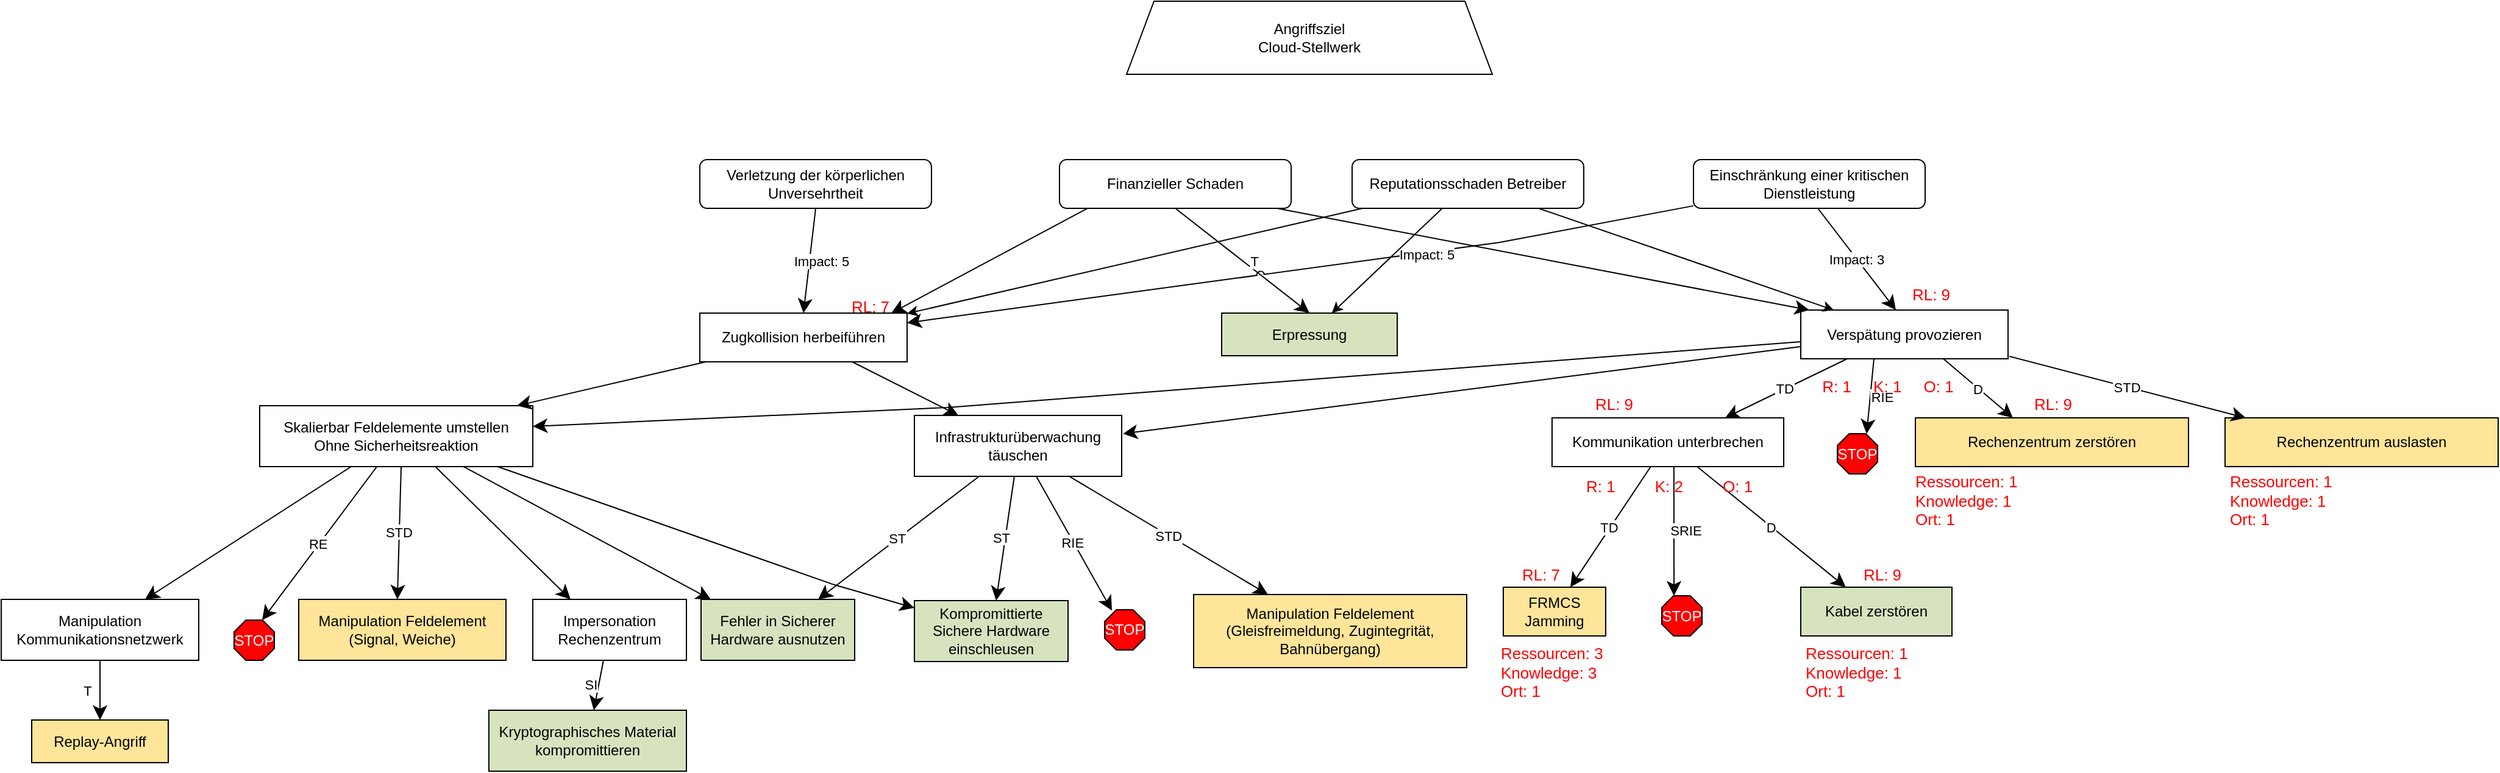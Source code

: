 <mxfile compressed="false" version="15.7.3" type="device">
  <diagram name="Zeichenblatt-1" id="Zeichenblatt-1">
    <mxGraphModel dx="1102" dy="2044" grid="1" gridSize="10" guides="1" tooltips="1" connect="1" arrows="1" fold="1" page="1" pageScale="1" pageWidth="827" pageHeight="1169" math="0" shadow="0">
      <root>
        <mxCell id="0" />
        <mxCell id="1" value="Verbinder" style="" parent="0" />
        <mxCell id="vUpLBa6X5mZJnKH7JWD7-17" value="Skalierbar Feldelemente umstellen&#xa;Ohne Sicherheitsreaktion" style="whiteSpace=wrap;" parent="1" vertex="1">
          <mxGeometry x="454" y="-798" width="224" height="50" as="geometry" />
        </mxCell>
        <mxCell id="vUpLBa6X5mZJnKH7JWD7-18" value="Manipulation Kommunikationsnetzwerk" style="whiteSpace=wrap;" parent="1" vertex="1">
          <mxGeometry x="242" y="-639" width="162" height="50" as="geometry" />
        </mxCell>
        <mxCell id="vUpLBa6X5mZJnKH7JWD7-19" value="Impersonation Rechenzentrum" style="whiteSpace=wrap;" parent="1" vertex="1">
          <mxGeometry x="678" y="-639" width="126" height="50" as="geometry" />
        </mxCell>
        <mxCell id="vUpLBa6X5mZJnKH7JWD7-20" value="Manipulation Feldelement&#xa;(Signal, Weiche)" style="fillColor=#fee599;whiteSpace=wrap;" parent="1" vertex="1">
          <mxGeometry x="486" y="-639" width="170" height="50" as="geometry" />
        </mxCell>
        <mxCell id="vUpLBa6X5mZJnKH7JWD7-21" value="Kryptographisches Material kompromittieren" style="fillColor=#d7e3bf;whiteSpace=wrap;" parent="1" vertex="1">
          <mxGeometry x="642" y="-548" width="162" height="50" as="geometry" />
        </mxCell>
        <mxCell id="vUpLBa6X5mZJnKH7JWD7-23" value="Replay-Angriff" style="fillColor=#fee599;whiteSpace=wrap;" parent="1" vertex="1">
          <mxGeometry x="267" y="-540" width="112" height="35" as="geometry" />
        </mxCell>
        <mxCell id="vUpLBa6X5mZJnKH7JWD7-24" value="Infrastrukturüberwachung täuschen" style="whiteSpace=wrap;" parent="1" vertex="1">
          <mxGeometry x="991" y="-790" width="170" height="50" as="geometry" />
        </mxCell>
        <mxCell id="vUpLBa6X5mZJnKH7JWD7-25" value="Manipulation Feldelement&#xa;(Gleisfreimeldung, Zugintegrität, Bahnübergang)" style="fillColor=#fee599;whiteSpace=wrap;" parent="1" vertex="1">
          <mxGeometry x="1220" y="-643" width="224" height="60" as="geometry" />
        </mxCell>
        <mxCell id="vUpLBa6X5mZJnKH7JWD7-26" value="Kommunikation unterbrechen" style="whiteSpace=wrap;" parent="1" vertex="1">
          <mxGeometry x="1514" y="-788" width="190" height="40" as="geometry" />
        </mxCell>
        <mxCell id="vUpLBa6X5mZJnKH7JWD7-27" value="Rechenzentrum zerstören" style="fillColor=#fee599;whiteSpace=wrap;" parent="1" vertex="1">
          <mxGeometry x="1812" y="-788" width="224" height="40" as="geometry" />
        </mxCell>
        <mxCell id="vUpLBa6X5mZJnKH7JWD7-28" value="FRMCS Jamming" style="fillColor=#fee599;whiteSpace=wrap;" parent="1" vertex="1">
          <mxGeometry x="1474" y="-649" width="84" height="40" as="geometry" />
        </mxCell>
        <object label="Kabel zerstören" Ressourcen="1" Knowledge="1" Ort="2" id="vUpLBa6X5mZJnKH7JWD7-29">
          <mxCell style="fillColor=#d7e3bf;whiteSpace=wrap;" parent="1" vertex="1">
            <mxGeometry x="1718" y="-649" width="124" height="40" as="geometry" />
          </mxCell>
        </object>
        <mxCell id="vUpLBa6X5mZJnKH7JWD7-35" value="Fehler in Sicherer Hardware ausnutzen" style="fillColor=#d7e3bf;whiteSpace=wrap;" parent="1" vertex="1">
          <mxGeometry x="816" y="-639" width="126" height="50" as="geometry" />
        </mxCell>
        <mxCell id="vUpLBa6X5mZJnKH7JWD7-36" value="Kompromittierte Sichere Hardware einschleusen" style="fillColor=#d7e3bf;whiteSpace=wrap;" parent="1" vertex="1">
          <mxGeometry x="991" y="-638" width="126" height="50" as="geometry" />
        </mxCell>
        <mxCell id="vUpLBa6X5mZJnKH7JWD7-37" value="Rechenzentrum auslasten" style="fillColor=#fee599;whiteSpace=wrap;" parent="1" vertex="1">
          <mxGeometry x="2066" y="-788" width="224" height="40" as="geometry" />
        </mxCell>
        <object label="Zugkollision herbeiführen" id="vUpLBa6X5mZJnKH7JWD7-39">
          <ag_attributes />
          <ag_computed_attributes />
          <mxCell style="whiteSpace=wrap;" parent="1" vertex="1">
            <mxGeometry x="815" y="-874" width="170" height="40" as="geometry" />
          </mxCell>
        </object>
        <object label="Verspätung provozieren" id="vUpLBa6X5mZJnKH7JWD7-40">
          <ag_attributes />
          <ag_computed_attributes />
          <mxCell style="whiteSpace=wrap;" parent="1" vertex="1">
            <mxGeometry x="1718" y="-876.5" width="170" height="40" as="geometry" />
          </mxCell>
        </object>
        <object label="Verletzung der körperlichen Unversehrtheit" id="vUpLBa6X5mZJnKH7JWD7-41">
          <ag_attributes />
          <ag_computed_attributes />
          <mxCell style="rounded=1;whiteSpace=wrap;" parent="1" vertex="1">
            <mxGeometry x="815" y="-1000" width="190" height="40" as="geometry" />
          </mxCell>
        </object>
        <object label="Einschränkung einer kritischen Dienstleistung" id="vUpLBa6X5mZJnKH7JWD7-42">
          <ag_attributes />
          <ag_computed_attributes />
          <mxCell style="rounded=1;whiteSpace=wrap;" parent="1" vertex="1">
            <mxGeometry x="1630" y="-1000" width="190" height="40" as="geometry" />
          </mxCell>
        </object>
        <object label="Erpressung" id="vUpLBa6X5mZJnKH7JWD7-43">
          <ag_attributes />
          <ag_computed_attributes />
          <mxCell style="fillColor=#d7e3bf;whiteSpace=wrap;" parent="1" vertex="1">
            <mxGeometry x="1243" y="-874" width="144" height="35" as="geometry" />
          </mxCell>
        </object>
        <mxCell id="vUpLBa6X5mZJnKH7JWD7-44" value="STOP" style="verticalAlign=middle;align=center;fillColor=#ff0000;gradientColor=none;shape=stencil(jZLBDoIwDIafpldSugPhjPgeJAy3ODcypuLbu9kYEBPY7W/7dfnbDkQzqW6UQDgF767yqfugQJyASFslvQ5RgWhBNIPz8uLd3fYcj10ik7q5R3ph5r4Ki6pMXYQvzuAnOjNstF3BVBdU58L4Ay6tGfBiKtNGiTtG/kfcxb/FTDNb/GDQg31HsVxq0Mbwodf17WVjin+FaN8=);strokeColor=#000000;labelBackgroundColor=none;rounded=0;whiteSpace=wrap;fontColor=#FFFFFF;" parent="1" vertex="1">
          <mxGeometry x="1748" y="-775" width="33" height="33" as="geometry" />
        </mxCell>
        <mxCell id="vUpLBa6X5mZJnKH7JWD7-45" value="STOP" style="verticalAlign=middle;align=center;fillColor=#ff0000;gradientColor=none;shape=stencil(jZLBDoIwDIafpldSugPhjPgeJAy3ODcypuLbu9kYEBPY7W/7dfnbDkQzqW6UQDgF767yqfugQJyASFslvQ5RgWhBNIPz8uLd3fYcj10ik7q5R3ph5r4Ki6pMXYQvzuAnOjNstF3BVBdU58L4Ay6tGfBiKtNGiTtG/kfcxb/FTDNb/GDQg31HsVxq0Mbwodf17WVjin+FaN8=);strokeColor=#000000;labelBackgroundColor=none;rounded=0;whiteSpace=wrap;fontColor=#FFFFFF;" parent="1" vertex="1">
          <mxGeometry x="1604" y="-642" width="33" height="33" as="geometry" />
        </mxCell>
        <mxCell id="vUpLBa6X5mZJnKH7JWD7-46" value="STOP" style="verticalAlign=middle;align=center;fillColor=#ff0000;gradientColor=none;shape=stencil(jZLBDoIwDIafpldSugPhjPgeJAy3ODcypuLbu9kYEBPY7W/7dfnbDkQzqW6UQDgF767yqfugQJyASFslvQ5RgWhBNIPz8uLd3fYcj10ik7q5R3ph5r4Ki6pMXYQvzuAnOjNstF3BVBdU58L4Ay6tGfBiKtNGiTtG/kfcxb/FTDNb/GDQg31HsVxq0Mbwodf17WVjin+FaN8=);strokeColor=#000000;labelBackgroundColor=none;rounded=0;whiteSpace=wrap;fontColor=#FFFFFF;" parent="1" vertex="1">
          <mxGeometry x="433" y="-622" width="33" height="33" as="geometry" />
        </mxCell>
        <mxCell id="vUpLBa6X5mZJnKH7JWD7-47" value="STOP" style="verticalAlign=middle;align=center;fillColor=#ff0000;gradientColor=none;shape=stencil(jZLBDoIwDIafpldSugPhjPgeJAy3ODcypuLbu9kYEBPY7W/7dfnbDkQzqW6UQDgF767yqfugQJyASFslvQ5RgWhBNIPz8uLd3fYcj10ik7q5R3ph5r4Ki6pMXYQvzuAnOjNstF3BVBdU58L4Ay6tGfBiKtNGiTtG/kfcxb/FTDNb/GDQg31HsVxq0Mbwodf17WVjin+FaN8=);strokeColor=#000000;labelBackgroundColor=none;rounded=0;whiteSpace=wrap;fontColor=#FFFFFF;" parent="1" vertex="1">
          <mxGeometry x="1147" y="-630.5" width="33" height="33" as="geometry" />
        </mxCell>
        <mxCell id="vUpLBa6X5mZJnKH7JWD7-48" value="RE" style="edgeStyle=none;startArrow=none;endArrow=classic;startSize=9;endSize=9;spacingTop=0;spacingBottom=0;spacingLeft=0;spacingRight=0;verticalAlign=middle;labelBackgroundColor=#ffffff;rounded=0;align=center;exitX=0.429;exitY=1;exitDx=0;exitDy=0;exitPerimeter=0;entryX=0.697;entryY=0;entryDx=0;entryDy=0;entryPerimeter=0;endFill=1;" parent="1" source="vUpLBa6X5mZJnKH7JWD7-17" target="vUpLBa6X5mZJnKH7JWD7-46" edge="1">
          <mxGeometry relative="1" as="geometry">
            <mxPoint x="-1" as="offset" />
            <Array as="points" />
          </mxGeometry>
        </mxCell>
        <mxCell id="vUpLBa6X5mZJnKH7JWD7-49" value="RIE" style="edgeStyle=none;startArrow=none;endArrow=classic;startSize=9;endSize=9;spacingTop=0;spacingBottom=0;spacingLeft=0;spacingRight=0;verticalAlign=middle;labelBackgroundColor=#ffffff;rounded=0;align=center;exitX=0.588;exitY=1;exitDx=0;exitDy=0;exitPerimeter=0;entryX=0.182;entryY=0.021;entryDx=0;entryDy=0;entryPerimeter=0;endFill=1;" parent="1" source="vUpLBa6X5mZJnKH7JWD7-24" target="vUpLBa6X5mZJnKH7JWD7-47" edge="1">
          <mxGeometry relative="1" as="geometry">
            <mxPoint x="-1" y="-1" as="offset" />
            <Array as="points" />
          </mxGeometry>
        </mxCell>
        <mxCell id="vUpLBa6X5mZJnKH7JWD7-50" value="SRIE" style="edgeStyle=none;startArrow=none;endArrow=classic;startSize=9;endSize=9;spacingTop=0;spacingBottom=0;spacingLeft=0;spacingRight=0;verticalAlign=middle;labelBackgroundColor=#ffffff;rounded=0;align=center;exitX=0.526;exitY=1;exitDx=0;exitDy=0;exitPerimeter=0;entryX=0.303;entryY=0;entryDx=0;entryDy=0;entryPerimeter=0;endFill=1;" parent="1" source="vUpLBa6X5mZJnKH7JWD7-26" target="vUpLBa6X5mZJnKH7JWD7-45" edge="1">
          <mxGeometry relative="1" as="geometry">
            <mxPoint x="10" y="-1" as="offset" />
            <Array as="points" />
          </mxGeometry>
        </mxCell>
        <mxCell id="vUpLBa6X5mZJnKH7JWD7-51" value="RIE" style="edgeStyle=none;startArrow=none;endArrow=classic;startSize=9;endSize=9;spacingTop=0;spacingBottom=0;spacingLeft=0;spacingRight=0;verticalAlign=middle;labelBackgroundColor=#ffffff;rounded=0;align=center;exitX=0.353;exitY=1;exitDx=0;exitDy=0;exitPerimeter=0;entryX=0.727;entryY=0;entryDx=0;entryDy=0;entryPerimeter=0;endFill=1;" parent="1" source="vUpLBa6X5mZJnKH7JWD7-40" target="vUpLBa6X5mZJnKH7JWD7-44" edge="1">
          <mxGeometry relative="1" as="geometry">
            <mxPoint x="10" as="offset" />
            <Array as="points" />
          </mxGeometry>
        </mxCell>
        <mxCell id="vUpLBa6X5mZJnKH7JWD7-52" style="edgeStyle=none;startArrow=none;endArrow=classic;startSize=9;endSize=9;spacingTop=0;spacingBottom=0;spacingLeft=0;spacingRight=0;verticalAlign=middle;labelBackgroundColor=#ffffff;rounded=0;exitX=0.335;exitY=1;exitDx=0;exitDy=0;exitPerimeter=0;entryX=0.728;entryY=0;entryDx=0;entryDy=0;entryPerimeter=0;endFill=1;" parent="1" source="vUpLBa6X5mZJnKH7JWD7-17" target="vUpLBa6X5mZJnKH7JWD7-18" edge="1">
          <mxGeometry relative="1" as="geometry">
            <mxPoint y="-1" as="offset" />
            <Array as="points" />
          </mxGeometry>
        </mxCell>
        <mxCell id="vUpLBa6X5mZJnKH7JWD7-53" style="edgeStyle=none;startArrow=none;endArrow=classic;startSize=9;endSize=9;spacingTop=0;spacingBottom=0;spacingLeft=0;spacingRight=0;verticalAlign=middle;labelBackgroundColor=#ffffff;rounded=0;exitX=0.746;exitY=1;exitDx=0;exitDy=0;exitPerimeter=0;entryX=0.063;entryY=0;entryDx=0;entryDy=0;entryPerimeter=0;endFill=1;" parent="1" source="vUpLBa6X5mZJnKH7JWD7-17" target="vUpLBa6X5mZJnKH7JWD7-35" edge="1">
          <mxGeometry relative="1" as="geometry">
            <mxPoint as="offset" />
            <Array as="points" />
          </mxGeometry>
        </mxCell>
        <mxCell id="vUpLBa6X5mZJnKH7JWD7-54" value="STD" style="edgeStyle=none;startArrow=none;endArrow=classic;startSize=9;endSize=9;spacingTop=0;spacingBottom=0;spacingLeft=0;spacingRight=0;verticalAlign=middle;labelBackgroundColor=#ffffff;rounded=0;align=center;exitX=0.518;exitY=1;exitDx=0;exitDy=0;exitPerimeter=0;entryX=0.476;entryY=0;entryDx=0;entryDy=0;entryPerimeter=0;endFill=1;" parent="1" source="vUpLBa6X5mZJnKH7JWD7-17" target="vUpLBa6X5mZJnKH7JWD7-20" edge="1">
          <mxGeometry relative="1" as="geometry">
            <mxPoint y="-1" as="offset" />
            <Array as="points" />
          </mxGeometry>
        </mxCell>
        <mxCell id="vUpLBa6X5mZJnKH7JWD7-55" value="SI" style="edgeStyle=none;startArrow=none;endArrow=classic;startSize=9;endSize=9;spacingTop=0;spacingBottom=0;spacingLeft=0;spacingRight=0;verticalAlign=middle;labelBackgroundColor=#FFFFFF;rounded=0;align=center;exitX=0.46;exitY=1;exitDx=0;exitDy=0;exitPerimeter=0;entryX=0.531;entryY=0;entryDx=0;entryDy=0;entryPerimeter=0;endFill=1;" parent="1" source="vUpLBa6X5mZJnKH7JWD7-19" target="vUpLBa6X5mZJnKH7JWD7-21" edge="1">
          <mxGeometry relative="1" as="geometry">
            <mxPoint x="-6" y="-1" as="offset" />
            <Array as="points" />
          </mxGeometry>
        </mxCell>
        <mxCell id="vUpLBa6X5mZJnKH7JWD7-56" value="T" style="edgeStyle=none;startArrow=none;endArrow=classic;startSize=9;endSize=9;spacingTop=0;spacingBottom=0;spacingLeft=0;spacingRight=0;verticalAlign=middle;labelBackgroundColor=#ffffff;rounded=0;align=center;exitX=0.5;exitY=1;exitDx=0;exitDy=0;exitPerimeter=0;entryX=0.5;entryY=0;entryDx=0;entryDy=0;entryPerimeter=0;endFill=1;" parent="1" source="vUpLBa6X5mZJnKH7JWD7-38" target="vUpLBa6X5mZJnKH7JWD7-43" edge="1">
          <mxGeometry relative="1" as="geometry">
            <mxPoint x="10" as="offset" />
            <Array as="points" />
          </mxGeometry>
        </mxCell>
        <mxCell id="vUpLBa6X5mZJnKH7JWD7-57" style="edgeStyle=none;startArrow=none;endArrow=classic;startSize=9;endSize=9;spacingTop=0;spacingBottom=0;spacingLeft=0;spacingRight=0;verticalAlign=middle;labelBackgroundColor=#ffffff;rounded=0;exitX=0;exitY=0.65;exitDx=0;exitDy=0;exitPerimeter=0;entryX=1;entryY=0.34;entryDx=0;entryDy=0;entryPerimeter=0;jumpStyle=arc;endFill=1;" parent="1" source="vUpLBa6X5mZJnKH7JWD7-40" target="vUpLBa6X5mZJnKH7JWD7-17" edge="1">
          <mxGeometry relative="1" as="geometry">
            <mxPoint y="-1" as="offset" />
            <Array as="points">
              <mxPoint x="1018.32" y="-796.56" />
            </Array>
          </mxGeometry>
        </mxCell>
        <mxCell id="vUpLBa6X5mZJnKH7JWD7-58" style="edgeStyle=none;startArrow=none;endArrow=classic;startSize=9;endSize=9;spacingTop=0;spacingBottom=0;spacingLeft=0;spacingRight=0;verticalAlign=middle;labelBackgroundColor=#ffffff;rounded=0;exitX=0;exitY=0.75;exitDx=0;exitDy=0;exitPerimeter=0;entryX=1.006;entryY=0.3;entryDx=0;entryDy=0;entryPerimeter=0;endFill=1;" parent="1" source="vUpLBa6X5mZJnKH7JWD7-40" target="vUpLBa6X5mZJnKH7JWD7-24" edge="1">
          <mxGeometry relative="1" as="geometry">
            <mxPoint x="-1" as="offset" />
            <Array as="points" />
          </mxGeometry>
        </mxCell>
        <mxCell id="vUpLBa6X5mZJnKH7JWD7-59" style="edgeStyle=none;startArrow=none;endArrow=classic;startSize=9;endSize=9;spacingTop=0;spacingBottom=0;spacingLeft=0;spacingRight=0;verticalAlign=middle;labelBackgroundColor=#ffffff;rounded=0;entryX=1;entryY=0.2;entryDx=0;entryDy=0;entryPerimeter=0;jumpStyle=arc;endFill=1;" parent="1" source="vUpLBa6X5mZJnKH7JWD7-42" target="vUpLBa6X5mZJnKH7JWD7-39" edge="1">
          <mxGeometry relative="1" as="geometry">
            <mxPoint x="-1" as="offset" />
            <Array as="points">
              <mxPoint x="1470.74" y="-931.97" />
              <mxPoint x="1318.28" y="-911.23" />
            </Array>
          </mxGeometry>
        </mxCell>
        <mxCell id="1hsjjzjon8IFMJkLqkHS-3" value="Impact: 5" style="edgeLabel;html=1;align=center;verticalAlign=middle;resizable=0;points=[];" parent="vUpLBa6X5mZJnKH7JWD7-59" vertex="1" connectable="0">
          <mxGeometry x="-0.316" y="2" relative="1" as="geometry">
            <mxPoint as="offset" />
          </mxGeometry>
        </mxCell>
        <mxCell id="vUpLBa6X5mZJnKH7JWD7-60" value="Impact: 3" style="edgeStyle=none;startArrow=none;endArrow=classic;startSize=9;endSize=9;spacingTop=0;spacingBottom=0;spacingLeft=0;spacingRight=0;verticalAlign=middle;labelBackgroundColor=#ffffff;rounded=0;exitX=0.537;exitY=1;exitDx=0;exitDy=0;exitPerimeter=0;entryX=0.459;entryY=0;entryDx=0;entryDy=0;entryPerimeter=0;endFill=1;" parent="1" source="vUpLBa6X5mZJnKH7JWD7-42" target="vUpLBa6X5mZJnKH7JWD7-40" edge="1">
          <mxGeometry relative="1" as="geometry">
            <mxPoint as="offset" />
            <Array as="points" />
          </mxGeometry>
        </mxCell>
        <mxCell id="vUpLBa6X5mZJnKH7JWD7-61" value="Impact: 5" style="edgeStyle=none;startArrow=none;endArrow=classic;startSize=9;endSize=9;spacingTop=0;spacingBottom=0;spacingLeft=0;spacingRight=0;verticalAlign=middle;labelBackgroundColor=#ffffff;rounded=0;exitX=0.5;exitY=1;exitDx=0;exitDy=0;exitPerimeter=0;entryX=0.5;entryY=0;entryDx=0;entryDy=0;entryPerimeter=0;endFill=1;" parent="1" source="vUpLBa6X5mZJnKH7JWD7-41" target="vUpLBa6X5mZJnKH7JWD7-39" edge="1">
          <mxGeometry relative="1" as="geometry">
            <mxPoint x="10" as="offset" />
            <Array as="points" />
          </mxGeometry>
        </mxCell>
        <mxCell id="vUpLBa6X5mZJnKH7JWD7-62" style="edgeStyle=none;startArrow=none;endArrow=classic;startSize=9;endSize=9;spacingTop=0;spacingBottom=0;spacingLeft=0;spacingRight=0;verticalAlign=middle;labelBackgroundColor=#ffffff;rounded=0;exitX=0.911;exitY=0.975;exitDx=0;exitDy=0;exitPerimeter=0;entryX=0.041;entryY=0;entryDx=0;entryDy=0;entryPerimeter=0;endFill=1;" parent="1" source="vUpLBa6X5mZJnKH7JWD7-38" target="vUpLBa6X5mZJnKH7JWD7-40" edge="1">
          <mxGeometry relative="1" as="geometry">
            <mxPoint as="offset" />
            <Array as="points" />
          </mxGeometry>
        </mxCell>
        <mxCell id="vUpLBa6X5mZJnKH7JWD7-63" style="edgeStyle=none;startArrow=none;endArrow=classic;startSize=9;endSize=9;spacingTop=0;spacingBottom=0;spacingLeft=0;spacingRight=0;verticalAlign=middle;labelBackgroundColor=#ffffff;rounded=0;exitX=0.121;exitY=1;exitDx=0;exitDy=0;exitPerimeter=0;entryX=0.924;entryY=0;entryDx=0;entryDy=0;entryPerimeter=0;endFill=1;" parent="1" source="vUpLBa6X5mZJnKH7JWD7-38" target="vUpLBa6X5mZJnKH7JWD7-39" edge="1">
          <mxGeometry relative="1" as="geometry">
            <mxPoint x="-1" as="offset" />
            <Array as="points" />
          </mxGeometry>
        </mxCell>
        <mxCell id="vUpLBa6X5mZJnKH7JWD7-64" value="STD" style="edgeStyle=none;startArrow=none;endArrow=classic;startSize=9;endSize=9;spacingTop=0;spacingBottom=0;spacingLeft=0;spacingRight=0;verticalAlign=middle;labelBackgroundColor=#ffffff;rounded=0;align=center;exitX=1.006;exitY=0.95;exitDx=0;exitDy=0;exitPerimeter=0;entryX=0.076;entryY=0;entryDx=0;entryDy=0;entryPerimeter=0;endFill=1;" parent="1" source="vUpLBa6X5mZJnKH7JWD7-40" target="vUpLBa6X5mZJnKH7JWD7-37" edge="1">
          <mxGeometry relative="1" as="geometry">
            <mxPoint as="offset" />
            <Array as="points" />
          </mxGeometry>
        </mxCell>
        <mxCell id="vUpLBa6X5mZJnKH7JWD7-65" value="ST" style="edgeStyle=none;startArrow=none;endArrow=classic;startSize=9;endSize=9;spacingTop=0;spacingBottom=0;spacingLeft=0;spacingRight=0;verticalAlign=middle;labelBackgroundColor=#ffffff;rounded=0;align=center;exitX=0.312;exitY=1;exitDx=0;exitDy=0;exitPerimeter=0;entryX=0.762;entryY=0;entryDx=0;entryDy=0;entryPerimeter=0;endFill=1;" parent="1" source="vUpLBa6X5mZJnKH7JWD7-24" target="vUpLBa6X5mZJnKH7JWD7-35" edge="1">
          <mxGeometry relative="1" as="geometry">
            <mxPoint x="-1" as="offset" />
            <Array as="points" />
          </mxGeometry>
        </mxCell>
        <mxCell id="vUpLBa6X5mZJnKH7JWD7-66" value="ST" style="edgeStyle=none;startArrow=none;endArrow=classic;startSize=9;endSize=9;spacingTop=0;spacingBottom=0;spacingLeft=0;spacingRight=0;verticalAlign=middle;labelBackgroundColor=#ffffff;rounded=0;align=center;exitX=0.482;exitY=1;exitDx=0;exitDy=0;exitPerimeter=0;entryX=0.532;entryY=0;entryDx=0;entryDy=0;entryPerimeter=0;endFill=1;" parent="1" source="vUpLBa6X5mZJnKH7JWD7-24" target="vUpLBa6X5mZJnKH7JWD7-36" edge="1">
          <mxGeometry relative="1" as="geometry">
            <mxPoint x="-3" y="-1" as="offset" />
            <Array as="points" />
          </mxGeometry>
        </mxCell>
        <mxCell id="vUpLBa6X5mZJnKH7JWD7-67" style="edgeStyle=none;startArrow=none;endArrow=classic;startSize=9;endSize=9;spacingTop=0;spacingBottom=0;spacingLeft=0;spacingRight=0;verticalAlign=middle;labelBackgroundColor=#ffffff;rounded=0;exitX=0.871;exitY=1;exitDx=0;exitDy=0;exitPerimeter=0;entryX=0;entryY=0.12;entryDx=0;entryDy=0;entryPerimeter=0;jumpStyle=arc;endFill=1;" parent="1" source="vUpLBa6X5mZJnKH7JWD7-17" target="vUpLBa6X5mZJnKH7JWD7-36" edge="1">
          <mxGeometry relative="1" as="geometry">
            <mxPoint as="offset" />
            <Array as="points">
              <mxPoint x="924.28" y="-651.34" />
            </Array>
          </mxGeometry>
        </mxCell>
        <mxCell id="vUpLBa6X5mZJnKH7JWD7-68" style="edgeStyle=none;startArrow=none;endArrow=classic;startSize=9;endSize=9;spacingTop=0;spacingBottom=0;spacingLeft=0;spacingRight=0;verticalAlign=middle;labelBackgroundColor=#ffffff;rounded=0;exitX=0.643;exitY=1;exitDx=0;exitDy=0;exitPerimeter=0;entryX=0.246;entryY=0;entryDx=0;entryDy=0;entryPerimeter=0;endFill=1;" parent="1" source="vUpLBa6X5mZJnKH7JWD7-17" target="vUpLBa6X5mZJnKH7JWD7-19" edge="1">
          <mxGeometry relative="1" as="geometry">
            <mxPoint as="offset" />
            <Array as="points" />
          </mxGeometry>
        </mxCell>
        <mxCell id="vUpLBa6X5mZJnKH7JWD7-69" value="D" style="edgeStyle=none;startArrow=none;endArrow=classic;startSize=9;endSize=9;spacingTop=0;spacingBottom=0;spacingLeft=0;spacingRight=0;verticalAlign=middle;labelBackgroundColor=#ffffff;rounded=0;align=center;exitX=0.626;exitY=1;exitDx=0;exitDy=0;exitPerimeter=0;entryX=0.298;entryY=0;entryDx=0;entryDy=0;entryPerimeter=0;endFill=1;" parent="1" source="vUpLBa6X5mZJnKH7JWD7-26" target="vUpLBa6X5mZJnKH7JWD7-29" edge="1">
          <mxGeometry relative="1" as="geometry">
            <mxPoint as="offset" />
            <Array as="points" />
          </mxGeometry>
        </mxCell>
        <mxCell id="vUpLBa6X5mZJnKH7JWD7-70" value="TD" style="edgeStyle=none;startArrow=none;endArrow=classic;startSize=9;endSize=9;spacingTop=0;spacingBottom=0;spacingLeft=0;spacingRight=0;verticalAlign=middle;labelBackgroundColor=#ffffff;rounded=0;align=center;exitX=0.426;exitY=1;exitDx=0;exitDy=0;exitPerimeter=0;entryX=0.655;entryY=0;entryDx=0;entryDy=0;entryPerimeter=0;endFill=1;" parent="1" source="vUpLBa6X5mZJnKH7JWD7-26" target="vUpLBa6X5mZJnKH7JWD7-28" edge="1">
          <mxGeometry relative="1" as="geometry">
            <mxPoint x="-1" as="offset" />
            <Array as="points" />
          </mxGeometry>
        </mxCell>
        <mxCell id="vUpLBa6X5mZJnKH7JWD7-71" value="D" style="edgeStyle=none;startArrow=none;endArrow=classic;startSize=9;endSize=9;spacingTop=0;spacingBottom=0;spacingLeft=0;spacingRight=0;verticalAlign=middle;labelBackgroundColor=#ffffff;rounded=0;align=center;exitX=0.688;exitY=1;exitDx=0;exitDy=0;exitPerimeter=0;entryX=0.357;entryY=0;entryDx=0;entryDy=0;entryPerimeter=0;endFill=1;" parent="1" source="vUpLBa6X5mZJnKH7JWD7-40" target="vUpLBa6X5mZJnKH7JWD7-27" edge="1">
          <mxGeometry relative="1" as="geometry">
            <mxPoint as="offset" />
            <Array as="points" />
          </mxGeometry>
        </mxCell>
        <mxCell id="vUpLBa6X5mZJnKH7JWD7-72" value="TD" style="edgeStyle=none;startArrow=none;endArrow=classic;startSize=9;endSize=9;spacingTop=0;spacingBottom=0;spacingLeft=0;spacingRight=0;verticalAlign=middle;labelBackgroundColor=#ffffff;rounded=0;align=center;exitX=0.224;exitY=1;exitDx=0;exitDy=0;exitPerimeter=0;entryX=0.747;entryY=0;entryDx=0;entryDy=0;entryPerimeter=0;endFill=1;" parent="1" source="vUpLBa6X5mZJnKH7JWD7-40" target="vUpLBa6X5mZJnKH7JWD7-26" edge="1">
          <mxGeometry relative="1" as="geometry">
            <mxPoint x="-1" as="offset" />
            <Array as="points" />
          </mxGeometry>
        </mxCell>
        <mxCell id="vUpLBa6X5mZJnKH7JWD7-73" value="STD" style="edgeStyle=none;startArrow=none;endArrow=classic;startSize=9;endSize=9;spacingTop=0;spacingBottom=0;spacingLeft=0;spacingRight=0;verticalAlign=middle;labelBackgroundColor=#ffffff;rounded=0;align=center;exitX=0.747;exitY=1;exitDx=0;exitDy=0;exitPerimeter=0;entryX=0.272;entryY=0;entryDx=0;entryDy=0;entryPerimeter=0;endFill=1;" parent="1" source="vUpLBa6X5mZJnKH7JWD7-24" target="vUpLBa6X5mZJnKH7JWD7-25" edge="1">
          <mxGeometry relative="1" as="geometry">
            <mxPoint as="offset" />
            <Array as="points" />
          </mxGeometry>
        </mxCell>
        <mxCell id="vUpLBa6X5mZJnKH7JWD7-74" style="edgeStyle=none;startArrow=none;endArrow=classic;startSize=9;endSize=9;spacingTop=0;spacingBottom=0;spacingLeft=0;spacingRight=0;verticalAlign=middle;labelBackgroundColor=#ffffff;rounded=0;exitX=0.735;exitY=1;exitDx=0;exitDy=0;exitPerimeter=0;entryX=0.212;entryY=0;entryDx=0;entryDy=0;entryPerimeter=0;endFill=1;" parent="1" source="vUpLBa6X5mZJnKH7JWD7-39" target="vUpLBa6X5mZJnKH7JWD7-24" edge="1">
          <mxGeometry relative="1" as="geometry">
            <mxPoint x="-1" y="-1" as="offset" />
            <Array as="points" />
          </mxGeometry>
        </mxCell>
        <mxCell id="vUpLBa6X5mZJnKH7JWD7-75" value="T" style="edgeStyle=none;startArrow=none;endArrow=classic;startSize=9;endSize=9;spacingTop=0;spacingBottom=0;spacingLeft=0;spacingRight=0;verticalAlign=middle;labelBackgroundColor=#ffffff;rounded=0;align=center;exitX=0.5;exitY=1;exitDx=0;exitDy=0;exitPerimeter=0;entryX=0.5;entryY=0;entryDx=0;entryDy=0;entryPerimeter=0;endFill=1;" parent="1" source="vUpLBa6X5mZJnKH7JWD7-18" target="vUpLBa6X5mZJnKH7JWD7-23" edge="1">
          <mxGeometry relative="1" as="geometry">
            <mxPoint x="-10" as="offset" />
            <Array as="points" />
          </mxGeometry>
        </mxCell>
        <mxCell id="vUpLBa6X5mZJnKH7JWD7-76" style="edgeStyle=none;startArrow=none;endArrow=classic;startSize=9;endSize=9;spacingTop=0;spacingBottom=0;spacingLeft=0;spacingRight=0;verticalAlign=middle;labelBackgroundColor=#ffffff;rounded=0;exitX=0.029;exitY=1;exitDx=0;exitDy=0;exitPerimeter=0;entryX=0.942;entryY=0;entryDx=0;entryDy=0;entryPerimeter=0;endFill=1;" parent="1" source="vUpLBa6X5mZJnKH7JWD7-39" target="vUpLBa6X5mZJnKH7JWD7-17" edge="1">
          <mxGeometry relative="1" as="geometry">
            <mxPoint y="-1" as="offset" />
            <Array as="points" />
          </mxGeometry>
        </mxCell>
        <mxCell id="QO6YM6yXwNM-NFO-U2gJ-1" value="Angriffsziel&#xa;Cloud-Stellwerk" style="whiteSpace=wrap;shape=trapezoid;size=0.075;" parent="1" vertex="1">
          <mxGeometry x="1165" y="-1130" width="300" height="60" as="geometry" />
        </mxCell>
        <mxCell id="1hsjjzjon8IFMJkLqkHS-4" value="RL: 7" style="text;align=center;verticalAlign=middle;resizable=0;points=[];autosize=1;strokeColor=none;fontSize=13;fontColor=#FF0000;" parent="1" vertex="1">
          <mxGeometry x="930" y="-890" width="50" height="20" as="geometry" />
        </mxCell>
        <object label="Finanzieller Schaden" id="vUpLBa6X5mZJnKH7JWD7-38">
          <ag_attributes />
          <ag_computed_attributes />
          <mxCell style="rounded=1;whiteSpace=wrap;" parent="1" vertex="1">
            <mxGeometry x="1110" y="-1000" width="190" height="40" as="geometry" />
          </mxCell>
        </object>
        <mxCell id="vsxWry4C87c9WAQc7QS0-2" style="edgeStyle=none;rounded=0;orthogonalLoop=1;jettySize=auto;html=1;" edge="1" parent="1" source="vsxWry4C87c9WAQc7QS0-1" target="vUpLBa6X5mZJnKH7JWD7-39">
          <mxGeometry relative="1" as="geometry" />
        </mxCell>
        <mxCell id="vsxWry4C87c9WAQc7QS0-3" style="edgeStyle=none;rounded=0;orthogonalLoop=1;jettySize=auto;html=1;" edge="1" parent="1" source="vsxWry4C87c9WAQc7QS0-1" target="vUpLBa6X5mZJnKH7JWD7-43">
          <mxGeometry relative="1" as="geometry" />
        </mxCell>
        <mxCell id="vsxWry4C87c9WAQc7QS0-4" style="edgeStyle=none;rounded=0;orthogonalLoop=1;jettySize=auto;html=1;" edge="1" parent="1" source="vsxWry4C87c9WAQc7QS0-1" target="vUpLBa6X5mZJnKH7JWD7-40">
          <mxGeometry relative="1" as="geometry" />
        </mxCell>
        <object label="Reputationsschaden Betreiber" id="vsxWry4C87c9WAQc7QS0-1">
          <ag_attributes />
          <ag_computed_attributes />
          <mxCell style="rounded=1;whiteSpace=wrap;" vertex="1" parent="1">
            <mxGeometry x="1350" y="-1000" width="190" height="40" as="geometry" />
          </mxCell>
        </object>
        <mxCell id="VkIn_jL6pkR2RFrk1ZU--1" value="Bewertung" parent="0" />
        <mxCell id="VkIn_jL6pkR2RFrk1ZU--11" value="&lt;div style=&quot;font-size: 13px&quot; align=&quot;left&quot;&gt;Ressourcen: 3&lt;br style=&quot;font-size: 13px&quot;&gt;&lt;/div&gt;&lt;div style=&quot;font-size: 13px&quot; align=&quot;left&quot;&gt;Knowledge: 3&lt;br&gt;&lt;/div&gt;&lt;div style=&quot;font-size: 13px&quot; align=&quot;left&quot;&gt;Ort: 1&lt;br style=&quot;font-size: 13px&quot;&gt;&lt;/div&gt;" style="text;strokeColor=none;fillColor=none;align=left;verticalAlign=top;whiteSpace=wrap;rounded=0;fontSize=13;fontColor=#FF0000;html=1;" parent="VkIn_jL6pkR2RFrk1ZU--1" vertex="1">
          <mxGeometry x="1470" y="-609" width="110" height="50" as="geometry" />
        </mxCell>
        <mxCell id="VkIn_jL6pkR2RFrk1ZU--12" value="&lt;div style=&quot;font-size: 13px&quot; align=&quot;left&quot;&gt;Ressourcen: 1&lt;br style=&quot;font-size: 13px&quot;&gt;&lt;/div&gt;&lt;div style=&quot;font-size: 13px&quot; align=&quot;left&quot;&gt;Knowledge: 1&lt;br&gt;&lt;/div&gt;&lt;div style=&quot;font-size: 13px&quot; align=&quot;left&quot;&gt;Ort: 1&lt;br style=&quot;font-size: 13px&quot;&gt;&lt;/div&gt;" style="text;strokeColor=none;fillColor=none;align=left;verticalAlign=top;whiteSpace=wrap;rounded=0;fontSize=13;fontColor=#FF0000;html=1;" parent="VkIn_jL6pkR2RFrk1ZU--1" vertex="1">
          <mxGeometry x="1720" y="-609" width="110" height="50" as="geometry" />
        </mxCell>
        <mxCell id="VkIn_jL6pkR2RFrk1ZU--13" value="&lt;div style=&quot;font-size: 13px&quot; align=&quot;left&quot;&gt;Ressourcen: 1&lt;br style=&quot;font-size: 13px&quot;&gt;&lt;/div&gt;&lt;div style=&quot;font-size: 13px&quot; align=&quot;left&quot;&gt;Knowledge: 1&lt;br&gt;&lt;/div&gt;&lt;div style=&quot;font-size: 13px&quot; align=&quot;left&quot;&gt;Ort: 1&lt;br style=&quot;font-size: 13px&quot;&gt;&lt;/div&gt;" style="text;strokeColor=none;fillColor=none;align=left;verticalAlign=top;whiteSpace=wrap;rounded=0;fontSize=13;fontColor=#FF0000;html=1;" parent="VkIn_jL6pkR2RFrk1ZU--1" vertex="1">
          <mxGeometry x="1810" y="-750" width="110" height="50" as="geometry" />
        </mxCell>
        <mxCell id="VkIn_jL6pkR2RFrk1ZU--14" value="&lt;div style=&quot;font-size: 13px&quot; align=&quot;left&quot;&gt;R: 1&lt;span&gt; &amp;nbsp; &amp;nbsp; &amp;nbsp; &amp;nbsp;&lt;/span&gt;&lt;span&gt;       &lt;/span&gt;K: 2&amp;nbsp; &amp;nbsp; &amp;nbsp; &amp;nbsp; &amp;nbsp;O: 1&lt;br style=&quot;font-size: 13px&quot;&gt;&lt;/div&gt;" style="text;strokeColor=none;fillColor=none;align=left;verticalAlign=top;whiteSpace=wrap;rounded=0;fontSize=13;fontColor=#FF0000;html=1;" parent="VkIn_jL6pkR2RFrk1ZU--1" vertex="1">
          <mxGeometry x="1540" y="-746" width="140" height="20" as="geometry" />
        </mxCell>
        <mxCell id="VkIn_jL6pkR2RFrk1ZU--15" value="&lt;div style=&quot;font-size: 13px&quot; align=&quot;left&quot;&gt;&amp;nbsp;R: 1&lt;span&gt; &amp;nbsp; &amp;nbsp;&lt;/span&gt;&lt;span&gt;       &lt;/span&gt;K: 1 &amp;nbsp;&amp;nbsp;&amp;nbsp; O: 1&lt;br style=&quot;font-size: 13px&quot;&gt;&lt;/div&gt;" style="text;strokeColor=none;fillColor=none;align=left;verticalAlign=top;whiteSpace=wrap;rounded=0;fontSize=13;fontColor=#FF0000;html=1;" parent="VkIn_jL6pkR2RFrk1ZU--1" vertex="1">
          <mxGeometry x="1730" y="-828" width="140" height="20" as="geometry" />
        </mxCell>
        <mxCell id="VkIn_jL6pkR2RFrk1ZU--16" value="RL: 9" style="text;align=center;verticalAlign=middle;resizable=0;points=[];autosize=1;strokeColor=none;fontSize=13;fontColor=#FF0000;" parent="VkIn_jL6pkR2RFrk1ZU--1" vertex="1">
          <mxGeometry x="1800" y="-900" width="50" height="20" as="geometry" />
        </mxCell>
        <mxCell id="VkIn_jL6pkR2RFrk1ZU--17" value="RL: 9" style="text;align=center;verticalAlign=middle;resizable=0;points=[];autosize=1;strokeColor=none;fontSize=13;fontColor=#FF0000;" parent="VkIn_jL6pkR2RFrk1ZU--1" vertex="1">
          <mxGeometry x="1900" y="-810" width="50" height="20" as="geometry" />
        </mxCell>
        <mxCell id="VkIn_jL6pkR2RFrk1ZU--18" value="RL: 9" style="text;align=center;verticalAlign=middle;resizable=0;points=[];autosize=1;strokeColor=none;fontSize=13;fontColor=#FF0000;" parent="VkIn_jL6pkR2RFrk1ZU--1" vertex="1">
          <mxGeometry x="1540" y="-810" width="50" height="20" as="geometry" />
        </mxCell>
        <mxCell id="VkIn_jL6pkR2RFrk1ZU--19" value="RL: 7" style="text;align=center;verticalAlign=middle;resizable=0;points=[];autosize=1;strokeColor=none;fontSize=13;fontColor=#FF0000;" parent="VkIn_jL6pkR2RFrk1ZU--1" vertex="1">
          <mxGeometry x="1480" y="-670" width="50" height="20" as="geometry" />
        </mxCell>
        <mxCell id="VkIn_jL6pkR2RFrk1ZU--20" value="RL: 9" style="text;align=center;verticalAlign=middle;resizable=0;points=[];autosize=1;strokeColor=none;fontSize=13;fontColor=#FF0000;" parent="VkIn_jL6pkR2RFrk1ZU--1" vertex="1">
          <mxGeometry x="1760" y="-670" width="50" height="20" as="geometry" />
        </mxCell>
        <mxCell id="VkIn_jL6pkR2RFrk1ZU--21" value="&lt;div style=&quot;font-size: 13px&quot; align=&quot;left&quot;&gt;Ressourcen: 1&lt;br style=&quot;font-size: 13px&quot;&gt;&lt;/div&gt;&lt;div style=&quot;font-size: 13px&quot; align=&quot;left&quot;&gt;Knowledge: 1&lt;br&gt;&lt;/div&gt;&lt;div style=&quot;font-size: 13px&quot; align=&quot;left&quot;&gt;Ort: 1&lt;br style=&quot;font-size: 13px&quot;&gt;&lt;/div&gt;" style="text;strokeColor=none;fillColor=none;align=left;verticalAlign=top;whiteSpace=wrap;rounded=0;fontSize=13;fontColor=#FF0000;html=1;" parent="VkIn_jL6pkR2RFrk1ZU--1" vertex="1">
          <mxGeometry x="2068" y="-750" width="110" height="50" as="geometry" />
        </mxCell>
      </root>
    </mxGraphModel>
  </diagram>
</mxfile>
